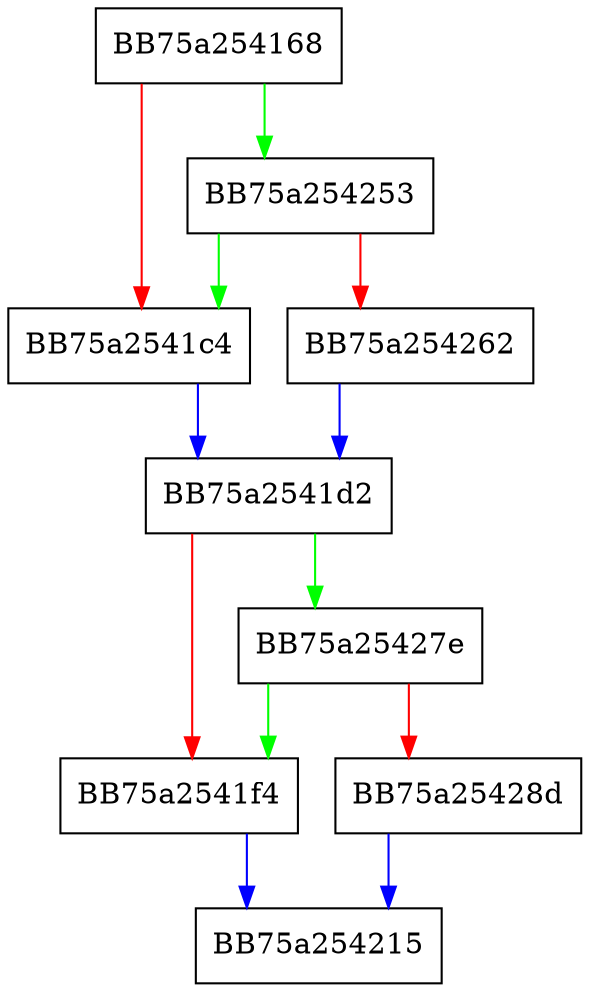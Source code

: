digraph _Insert_n {
  node [shape="box"];
  graph [splines=ortho];
  BB75a254168 -> BB75a254253 [color="green"];
  BB75a254168 -> BB75a2541c4 [color="red"];
  BB75a2541c4 -> BB75a2541d2 [color="blue"];
  BB75a2541d2 -> BB75a25427e [color="green"];
  BB75a2541d2 -> BB75a2541f4 [color="red"];
  BB75a2541f4 -> BB75a254215 [color="blue"];
  BB75a254253 -> BB75a2541c4 [color="green"];
  BB75a254253 -> BB75a254262 [color="red"];
  BB75a254262 -> BB75a2541d2 [color="blue"];
  BB75a25427e -> BB75a2541f4 [color="green"];
  BB75a25427e -> BB75a25428d [color="red"];
  BB75a25428d -> BB75a254215 [color="blue"];
}